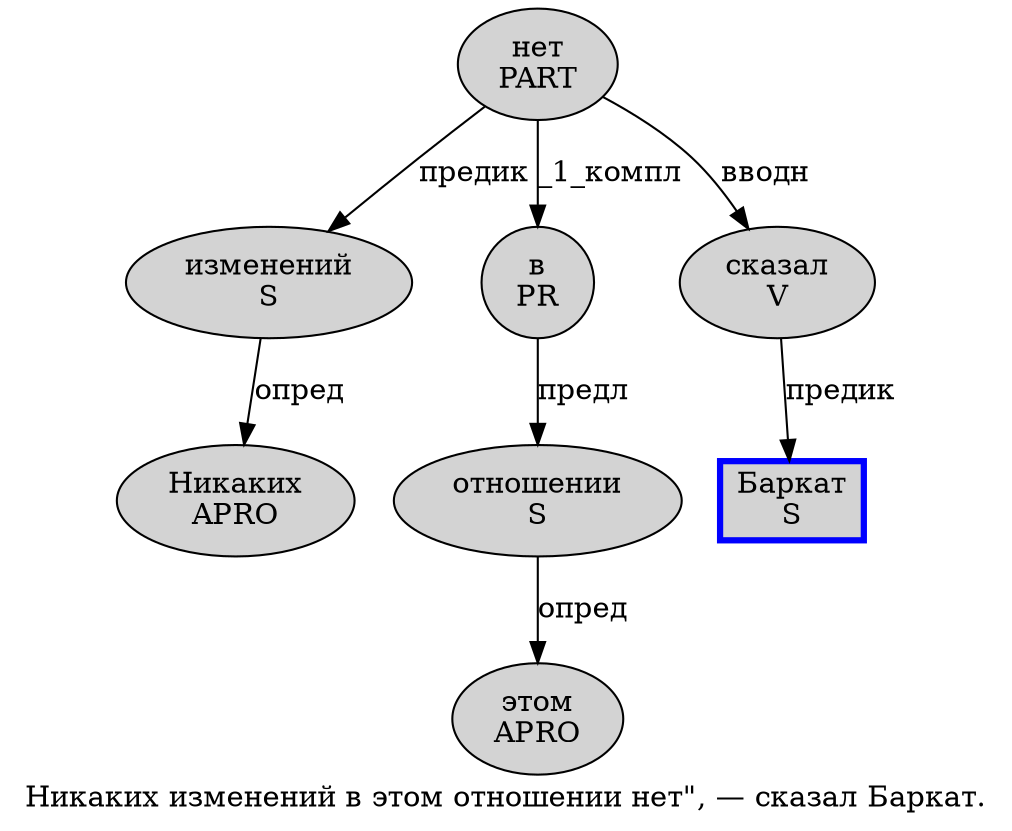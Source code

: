 digraph SENTENCE_1122 {
	graph [label="Никаких изменений в этом отношении нет\", — сказал Баркат."]
	node [style=filled]
		0 [label="Никаких
APRO" color="" fillcolor=lightgray penwidth=1 shape=ellipse]
		1 [label="изменений
S" color="" fillcolor=lightgray penwidth=1 shape=ellipse]
		2 [label="в
PR" color="" fillcolor=lightgray penwidth=1 shape=ellipse]
		3 [label="этом
APRO" color="" fillcolor=lightgray penwidth=1 shape=ellipse]
		4 [label="отношении
S" color="" fillcolor=lightgray penwidth=1 shape=ellipse]
		5 [label="нет
PART" color="" fillcolor=lightgray penwidth=1 shape=ellipse]
		9 [label="сказал
V" color="" fillcolor=lightgray penwidth=1 shape=ellipse]
		10 [label="Баркат
S" color=blue fillcolor=lightgray penwidth=3 shape=box]
			5 -> 1 [label="предик"]
			5 -> 2 [label="_1_компл"]
			5 -> 9 [label="вводн"]
			9 -> 10 [label="предик"]
			1 -> 0 [label="опред"]
			2 -> 4 [label="предл"]
			4 -> 3 [label="опред"]
}